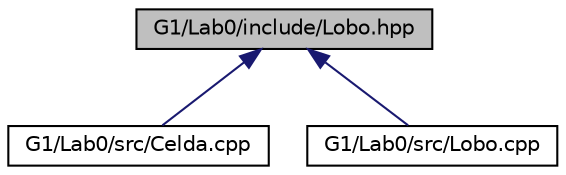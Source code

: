 digraph "G1/Lab0/include/Lobo.hpp"
{
  edge [fontname="Helvetica",fontsize="10",labelfontname="Helvetica",labelfontsize="10"];
  node [fontname="Helvetica",fontsize="10",shape=record];
  Node1 [label="G1/Lab0/include/Lobo.hpp",height=0.2,width=0.4,color="black", fillcolor="grey75", style="filled", fontcolor="black"];
  Node1 -> Node2 [dir="back",color="midnightblue",fontsize="10",style="solid"];
  Node2 [label="G1/Lab0/src/Celda.cpp",height=0.2,width=0.4,color="black", fillcolor="white", style="filled",URL="$_celda_8cpp.html"];
  Node1 -> Node3 [dir="back",color="midnightblue",fontsize="10",style="solid"];
  Node3 [label="G1/Lab0/src/Lobo.cpp",height=0.2,width=0.4,color="black", fillcolor="white", style="filled",URL="$_lobo_8cpp.html"];
}
